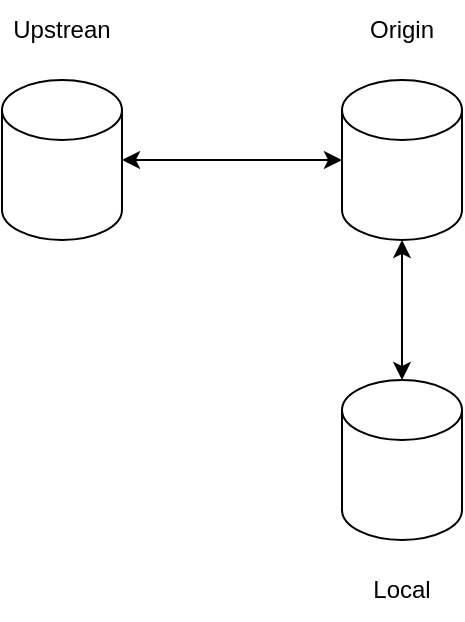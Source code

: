 <mxfile version="26.1.3">
  <diagram name="Page-1" id="rRFIPmGSZoSZ9RZpQPO8">
    <mxGraphModel dx="1434" dy="704" grid="1" gridSize="10" guides="1" tooltips="1" connect="1" arrows="1" fold="1" page="1" pageScale="1" pageWidth="850" pageHeight="1100" math="0" shadow="0">
      <root>
        <mxCell id="0" />
        <mxCell id="1" parent="0" />
        <mxCell id="nVy5pqk6GnfTgha4jJUw-1" value="" style="shape=cylinder3;whiteSpace=wrap;html=1;boundedLbl=1;backgroundOutline=1;size=15;" vertex="1" parent="1">
          <mxGeometry x="110" y="160" width="60" height="80" as="geometry" />
        </mxCell>
        <mxCell id="nVy5pqk6GnfTgha4jJUw-2" value="" style="shape=cylinder3;whiteSpace=wrap;html=1;boundedLbl=1;backgroundOutline=1;size=15;" vertex="1" parent="1">
          <mxGeometry x="280" y="160" width="60" height="80" as="geometry" />
        </mxCell>
        <mxCell id="nVy5pqk6GnfTgha4jJUw-3" value="" style="shape=cylinder3;whiteSpace=wrap;html=1;boundedLbl=1;backgroundOutline=1;size=15;" vertex="1" parent="1">
          <mxGeometry x="280" y="310" width="60" height="80" as="geometry" />
        </mxCell>
        <mxCell id="nVy5pqk6GnfTgha4jJUw-4" value="Upstrean" style="text;html=1;align=center;verticalAlign=middle;whiteSpace=wrap;rounded=0;" vertex="1" parent="1">
          <mxGeometry x="110" y="120" width="60" height="30" as="geometry" />
        </mxCell>
        <mxCell id="nVy5pqk6GnfTgha4jJUw-5" value="Origin" style="text;html=1;align=center;verticalAlign=middle;whiteSpace=wrap;rounded=0;" vertex="1" parent="1">
          <mxGeometry x="280" y="120" width="60" height="30" as="geometry" />
        </mxCell>
        <mxCell id="nVy5pqk6GnfTgha4jJUw-6" value="Local" style="text;html=1;align=center;verticalAlign=middle;whiteSpace=wrap;rounded=0;" vertex="1" parent="1">
          <mxGeometry x="280" y="400" width="60" height="30" as="geometry" />
        </mxCell>
        <mxCell id="nVy5pqk6GnfTgha4jJUw-9" value="" style="endArrow=classic;startArrow=classic;html=1;rounded=0;exitX=1;exitY=0.5;exitDx=0;exitDy=0;exitPerimeter=0;" edge="1" parent="1" source="nVy5pqk6GnfTgha4jJUw-1" target="nVy5pqk6GnfTgha4jJUw-2">
          <mxGeometry width="50" height="50" relative="1" as="geometry">
            <mxPoint x="400" y="390" as="sourcePoint" />
            <mxPoint x="450" y="340" as="targetPoint" />
          </mxGeometry>
        </mxCell>
        <mxCell id="nVy5pqk6GnfTgha4jJUw-10" value="" style="endArrow=classic;startArrow=classic;html=1;rounded=0;exitX=0.5;exitY=0;exitDx=0;exitDy=0;exitPerimeter=0;entryX=0.5;entryY=1;entryDx=0;entryDy=0;entryPerimeter=0;" edge="1" parent="1" source="nVy5pqk6GnfTgha4jJUw-3" target="nVy5pqk6GnfTgha4jJUw-2">
          <mxGeometry width="50" height="50" relative="1" as="geometry">
            <mxPoint x="180" y="210" as="sourcePoint" />
            <mxPoint x="290" y="210" as="targetPoint" />
          </mxGeometry>
        </mxCell>
      </root>
    </mxGraphModel>
  </diagram>
</mxfile>
